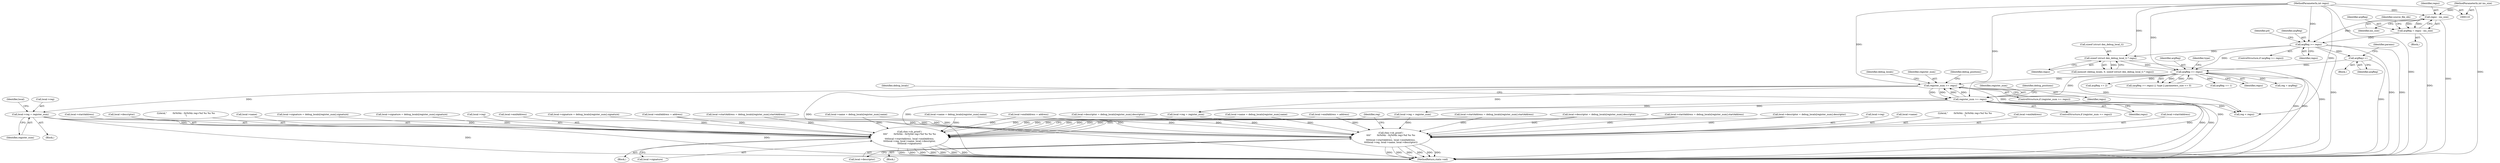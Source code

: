 digraph "0_radare2_ad55822430a03fe075221b543efb434567e9e431@pointer" {
"1000556" [label="(Call,local->reg = register_num)"];
"1000485" [label="(Call,register_num >= regsz)"];
"1000661" [label="(Call,register_num >= regsz)"];
"1000305" [label="(Call,argReg >= regsz)"];
"1000279" [label="(Call,argReg++)"];
"1000176" [label="(Call,argReg >= regsz)"];
"1000154" [label="(Call,argReg = regsz - ins_size)"];
"1000156" [label="(Call,regsz - ins_size)"];
"1000120" [label="(MethodParameterIn,int regsz)"];
"1000117" [label="(MethodParameterIn,int ins_size)"];
"1000232" [label="(Call,sizeof (struct dex_debug_local_t) * regsz)"];
"1001071" [label="(Call,rbin->cb_printf (\n\t\t\t\t\"        0x%04x - 0x%04x reg=%d %s %s %s\n\",\n\t\t\t\tlocal->startAddress, local->endAddress,\n\t\t\t\tlocal->reg, local->name, local->descriptor,\n\t\t\t\tlocal->signature))"];
"1001093" [label="(Call,rbin->cb_printf (\n\t\t\t\t\"        0x%04x - 0x%04x reg=%d %s %s\n\",\n\t\t\t\tlocal->startAddress, local->endAddress,\n\t\t\t\tlocal->reg, local->name, local->descriptor))"];
"1000177" [label="(Identifier,argReg)"];
"1000241" [label="(Block,)"];
"1000660" [label="(ControlStructure,if (register_num >= regsz))"];
"1000279" [label="(Call,argReg++)"];
"1001101" [label="(Call,local->reg)"];
"1000663" [label="(Identifier,regsz)"];
"1001070" [label="(Block,)"];
"1000484" [label="(ControlStructure,if (register_num >= regsz))"];
"1001079" [label="(Call,local->reg)"];
"1001082" [label="(Call,local->name)"];
"1000233" [label="(Call,sizeof (struct dex_debug_local_t))"];
"1001104" [label="(Call,local->name)"];
"1001112" [label="(Identifier,reg)"];
"1000175" [label="(ControlStructure,if (argReg >= regsz))"];
"1000497" [label="(Identifier,debug_locals)"];
"1001073" [label="(Call,local->startAddress)"];
"1001088" [label="(Call,local->signature)"];
"1001185" [label="(MethodReturn,static void)"];
"1000691" [label="(Call,local->name = debug_locals[register_num].name)"];
"1000486" [label="(Identifier,register_num)"];
"1000181" [label="(Identifier,p4)"];
"1000339" [label="(Call,reg = argReg)"];
"1000662" [label="(Identifier,register_num)"];
"1000700" [label="(Call,local->descriptor = debug_locals[register_num].descriptor)"];
"1000560" [label="(Identifier,register_num)"];
"1000732" [label="(Call,local->reg = register_num)"];
"1001094" [label="(Literal,\"        0x%04x - 0x%04x reg=%d %s %s\n\")"];
"1000524" [label="(Call,local->descriptor = debug_locals[register_num].descriptor)"];
"1000542" [label="(Call,local->signature = debug_locals[register_num].signature)"];
"1001107" [label="(Call,local->descriptor)"];
"1000829" [label="(Call,local->descriptor = debug_locals[register_num].descriptor)"];
"1000120" [label="(MethodParameterIn,int regsz)"];
"1000485" [label="(Call,register_num >= regsz)"];
"1000157" [label="(Identifier,regsz)"];
"1000500" [label="(Block,)"];
"1000229" [label="(Call,memset (debug_locals, 0, sizeof (struct dex_debug_local_t) * regsz))"];
"1000117" [label="(MethodParameterIn,int ins_size)"];
"1001098" [label="(Call,local->endAddress)"];
"1000235" [label="(Identifier,regsz)"];
"1000306" [label="(Identifier,argReg)"];
"1000284" [label="(Identifier,params)"];
"1001085" [label="(Call,local->descriptor)"];
"1000866" [label="(Call,local->endAddress = address)"];
"1000232" [label="(Call,sizeof (struct dex_debug_local_t) * regsz)"];
"1000154" [label="(Call,argReg = regsz - ins_size)"];
"1001072" [label="(Literal,\"        0x%04x - 0x%04x reg=%d %s %s %s\n\")"];
"1000561" [label="(Call,local->endAddress = address)"];
"1000305" [label="(Call,argReg >= regsz)"];
"1000847" [label="(Call,local->signature = debug_locals[register_num].signature)"];
"1000737" [label="(Call,local->endAddress = address)"];
"1000161" [label="(Identifier,source_file_idx)"];
"1000718" [label="(Call,local->signature = debug_locals[register_num].signature)"];
"1001092" [label="(Block,)"];
"1000709" [label="(Call,local->startAddress = debug_locals[register_num].startAddress)"];
"1001114" [label="(Call,reg < regsz)"];
"1000155" [label="(Identifier,argReg)"];
"1000557" [label="(Call,local->reg)"];
"1000666" [label="(Identifier,debug_positions)"];
"1000176" [label="(Call,argReg >= regsz)"];
"1000490" [label="(Identifier,debug_positions)"];
"1000158" [label="(Identifier,ins_size)"];
"1001071" [label="(Call,rbin->cb_printf (\n\t\t\t\t\"        0x%04x - 0x%04x reg=%d %s %s %s\n\",\n\t\t\t\tlocal->startAddress, local->endAddress,\n\t\t\t\tlocal->reg, local->name, local->descriptor,\n\t\t\t\tlocal->signature))"];
"1000349" [label="(Call,argReg += 2)"];
"1000661" [label="(Call,register_num >= regsz)"];
"1000304" [label="(Call,(argReg >= regsz) || !type || parameters_size <= 0)"];
"1000122" [label="(Block,)"];
"1000563" [label="(Identifier,local)"];
"1000156" [label="(Call,regsz - ins_size)"];
"1000280" [label="(Identifier,argReg)"];
"1000861" [label="(Call,local->reg = register_num)"];
"1000354" [label="(Call,argReg += 1)"];
"1000178" [label="(Identifier,regsz)"];
"1000487" [label="(Identifier,regsz)"];
"1000515" [label="(Call,local->name = debug_locals[register_num].name)"];
"1001095" [label="(Call,local->startAddress)"];
"1000556" [label="(Call,local->reg = register_num)"];
"1001076" [label="(Call,local->endAddress)"];
"1000820" [label="(Call,local->name = debug_locals[register_num].name)"];
"1000673" [label="(Identifier,debug_locals)"];
"1000838" [label="(Call,local->startAddress = debug_locals[register_num].startAddress)"];
"1000307" [label="(Identifier,regsz)"];
"1001093" [label="(Call,rbin->cb_printf (\n\t\t\t\t\"        0x%04x - 0x%04x reg=%d %s %s\n\",\n\t\t\t\tlocal->startAddress, local->endAddress,\n\t\t\t\tlocal->reg, local->name, local->descriptor))"];
"1000310" [label="(Identifier,type)"];
"1000533" [label="(Call,local->startAddress = debug_locals[register_num].startAddress)"];
"1000556" -> "1000500"  [label="AST: "];
"1000556" -> "1000560"  [label="CFG: "];
"1000557" -> "1000556"  [label="AST: "];
"1000560" -> "1000556"  [label="AST: "];
"1000563" -> "1000556"  [label="CFG: "];
"1000556" -> "1001185"  [label="DDG: "];
"1000556" -> "1001185"  [label="DDG: "];
"1000485" -> "1000556"  [label="DDG: "];
"1000556" -> "1001071"  [label="DDG: "];
"1000556" -> "1001093"  [label="DDG: "];
"1000485" -> "1000484"  [label="AST: "];
"1000485" -> "1000487"  [label="CFG: "];
"1000486" -> "1000485"  [label="AST: "];
"1000487" -> "1000485"  [label="AST: "];
"1000490" -> "1000485"  [label="CFG: "];
"1000497" -> "1000485"  [label="CFG: "];
"1000485" -> "1001185"  [label="DDG: "];
"1000485" -> "1001185"  [label="DDG: "];
"1000485" -> "1001185"  [label="DDG: "];
"1000661" -> "1000485"  [label="DDG: "];
"1000661" -> "1000485"  [label="DDG: "];
"1000305" -> "1000485"  [label="DDG: "];
"1000120" -> "1000485"  [label="DDG: "];
"1000485" -> "1000661"  [label="DDG: "];
"1000485" -> "1000661"  [label="DDG: "];
"1000485" -> "1000861"  [label="DDG: "];
"1000485" -> "1001114"  [label="DDG: "];
"1000661" -> "1000660"  [label="AST: "];
"1000661" -> "1000663"  [label="CFG: "];
"1000662" -> "1000661"  [label="AST: "];
"1000663" -> "1000661"  [label="AST: "];
"1000666" -> "1000661"  [label="CFG: "];
"1000673" -> "1000661"  [label="CFG: "];
"1000661" -> "1001185"  [label="DDG: "];
"1000661" -> "1001185"  [label="DDG: "];
"1000661" -> "1001185"  [label="DDG: "];
"1000305" -> "1000661"  [label="DDG: "];
"1000120" -> "1000661"  [label="DDG: "];
"1000661" -> "1000732"  [label="DDG: "];
"1000661" -> "1000861"  [label="DDG: "];
"1000661" -> "1001114"  [label="DDG: "];
"1000305" -> "1000304"  [label="AST: "];
"1000305" -> "1000307"  [label="CFG: "];
"1000306" -> "1000305"  [label="AST: "];
"1000307" -> "1000305"  [label="AST: "];
"1000310" -> "1000305"  [label="CFG: "];
"1000304" -> "1000305"  [label="CFG: "];
"1000305" -> "1001185"  [label="DDG: "];
"1000305" -> "1001185"  [label="DDG: "];
"1000305" -> "1000304"  [label="DDG: "];
"1000305" -> "1000304"  [label="DDG: "];
"1000279" -> "1000305"  [label="DDG: "];
"1000176" -> "1000305"  [label="DDG: "];
"1000232" -> "1000305"  [label="DDG: "];
"1000120" -> "1000305"  [label="DDG: "];
"1000305" -> "1000339"  [label="DDG: "];
"1000305" -> "1000349"  [label="DDG: "];
"1000305" -> "1000354"  [label="DDG: "];
"1000305" -> "1001114"  [label="DDG: "];
"1000279" -> "1000241"  [label="AST: "];
"1000279" -> "1000280"  [label="CFG: "];
"1000280" -> "1000279"  [label="AST: "];
"1000284" -> "1000279"  [label="CFG: "];
"1000279" -> "1001185"  [label="DDG: "];
"1000176" -> "1000279"  [label="DDG: "];
"1000176" -> "1000175"  [label="AST: "];
"1000176" -> "1000178"  [label="CFG: "];
"1000177" -> "1000176"  [label="AST: "];
"1000178" -> "1000176"  [label="AST: "];
"1000181" -> "1000176"  [label="CFG: "];
"1000176" -> "1001185"  [label="DDG: "];
"1000176" -> "1001185"  [label="DDG: "];
"1000176" -> "1001185"  [label="DDG: "];
"1000154" -> "1000176"  [label="DDG: "];
"1000156" -> "1000176"  [label="DDG: "];
"1000120" -> "1000176"  [label="DDG: "];
"1000176" -> "1000232"  [label="DDG: "];
"1000154" -> "1000122"  [label="AST: "];
"1000154" -> "1000156"  [label="CFG: "];
"1000155" -> "1000154"  [label="AST: "];
"1000156" -> "1000154"  [label="AST: "];
"1000161" -> "1000154"  [label="CFG: "];
"1000154" -> "1001185"  [label="DDG: "];
"1000156" -> "1000154"  [label="DDG: "];
"1000156" -> "1000154"  [label="DDG: "];
"1000156" -> "1000158"  [label="CFG: "];
"1000157" -> "1000156"  [label="AST: "];
"1000158" -> "1000156"  [label="AST: "];
"1000156" -> "1001185"  [label="DDG: "];
"1000120" -> "1000156"  [label="DDG: "];
"1000117" -> "1000156"  [label="DDG: "];
"1000120" -> "1000110"  [label="AST: "];
"1000120" -> "1001185"  [label="DDG: "];
"1000120" -> "1000232"  [label="DDG: "];
"1000120" -> "1001114"  [label="DDG: "];
"1000117" -> "1000110"  [label="AST: "];
"1000117" -> "1001185"  [label="DDG: "];
"1000232" -> "1000229"  [label="AST: "];
"1000232" -> "1000235"  [label="CFG: "];
"1000233" -> "1000232"  [label="AST: "];
"1000235" -> "1000232"  [label="AST: "];
"1000229" -> "1000232"  [label="CFG: "];
"1000232" -> "1001185"  [label="DDG: "];
"1000232" -> "1000229"  [label="DDG: "];
"1001071" -> "1001070"  [label="AST: "];
"1001071" -> "1001088"  [label="CFG: "];
"1001072" -> "1001071"  [label="AST: "];
"1001073" -> "1001071"  [label="AST: "];
"1001076" -> "1001071"  [label="AST: "];
"1001079" -> "1001071"  [label="AST: "];
"1001082" -> "1001071"  [label="AST: "];
"1001085" -> "1001071"  [label="AST: "];
"1001088" -> "1001071"  [label="AST: "];
"1001112" -> "1001071"  [label="CFG: "];
"1001071" -> "1001185"  [label="DDG: "];
"1001071" -> "1001185"  [label="DDG: "];
"1001071" -> "1001185"  [label="DDG: "];
"1001071" -> "1001185"  [label="DDG: "];
"1001071" -> "1001185"  [label="DDG: "];
"1001071" -> "1001185"  [label="DDG: "];
"1001071" -> "1001185"  [label="DDG: "];
"1000709" -> "1001071"  [label="DDG: "];
"1000533" -> "1001071"  [label="DDG: "];
"1000838" -> "1001071"  [label="DDG: "];
"1000866" -> "1001071"  [label="DDG: "];
"1000561" -> "1001071"  [label="DDG: "];
"1000737" -> "1001071"  [label="DDG: "];
"1000861" -> "1001071"  [label="DDG: "];
"1000732" -> "1001071"  [label="DDG: "];
"1000515" -> "1001071"  [label="DDG: "];
"1000691" -> "1001071"  [label="DDG: "];
"1000820" -> "1001071"  [label="DDG: "];
"1000524" -> "1001071"  [label="DDG: "];
"1000829" -> "1001071"  [label="DDG: "];
"1000700" -> "1001071"  [label="DDG: "];
"1000718" -> "1001071"  [label="DDG: "];
"1000542" -> "1001071"  [label="DDG: "];
"1000847" -> "1001071"  [label="DDG: "];
"1001093" -> "1001092"  [label="AST: "];
"1001093" -> "1001107"  [label="CFG: "];
"1001094" -> "1001093"  [label="AST: "];
"1001095" -> "1001093"  [label="AST: "];
"1001098" -> "1001093"  [label="AST: "];
"1001101" -> "1001093"  [label="AST: "];
"1001104" -> "1001093"  [label="AST: "];
"1001107" -> "1001093"  [label="AST: "];
"1001112" -> "1001093"  [label="CFG: "];
"1001093" -> "1001185"  [label="DDG: "];
"1001093" -> "1001185"  [label="DDG: "];
"1001093" -> "1001185"  [label="DDG: "];
"1001093" -> "1001185"  [label="DDG: "];
"1001093" -> "1001185"  [label="DDG: "];
"1001093" -> "1001185"  [label="DDG: "];
"1000709" -> "1001093"  [label="DDG: "];
"1000533" -> "1001093"  [label="DDG: "];
"1000838" -> "1001093"  [label="DDG: "];
"1000866" -> "1001093"  [label="DDG: "];
"1000561" -> "1001093"  [label="DDG: "];
"1000737" -> "1001093"  [label="DDG: "];
"1000861" -> "1001093"  [label="DDG: "];
"1000732" -> "1001093"  [label="DDG: "];
"1000515" -> "1001093"  [label="DDG: "];
"1000691" -> "1001093"  [label="DDG: "];
"1000820" -> "1001093"  [label="DDG: "];
"1000524" -> "1001093"  [label="DDG: "];
"1000829" -> "1001093"  [label="DDG: "];
"1000700" -> "1001093"  [label="DDG: "];
}
